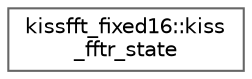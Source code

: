 digraph "Graphical Class Hierarchy"
{
 // LATEX_PDF_SIZE
  bgcolor="transparent";
  edge [fontname=Helvetica,fontsize=10,labelfontname=Helvetica,labelfontsize=10];
  node [fontname=Helvetica,fontsize=10,shape=box,height=0.2,width=0.4];
  rankdir="LR";
  Node0 [id="Node000000",label="kissfft_fixed16::kiss\l_fftr_state",height=0.2,width=0.4,color="grey40", fillcolor="white", style="filled",URL="$structkissfft__fixed16_1_1kiss__fftr__state.html",tooltip=" "];
}
